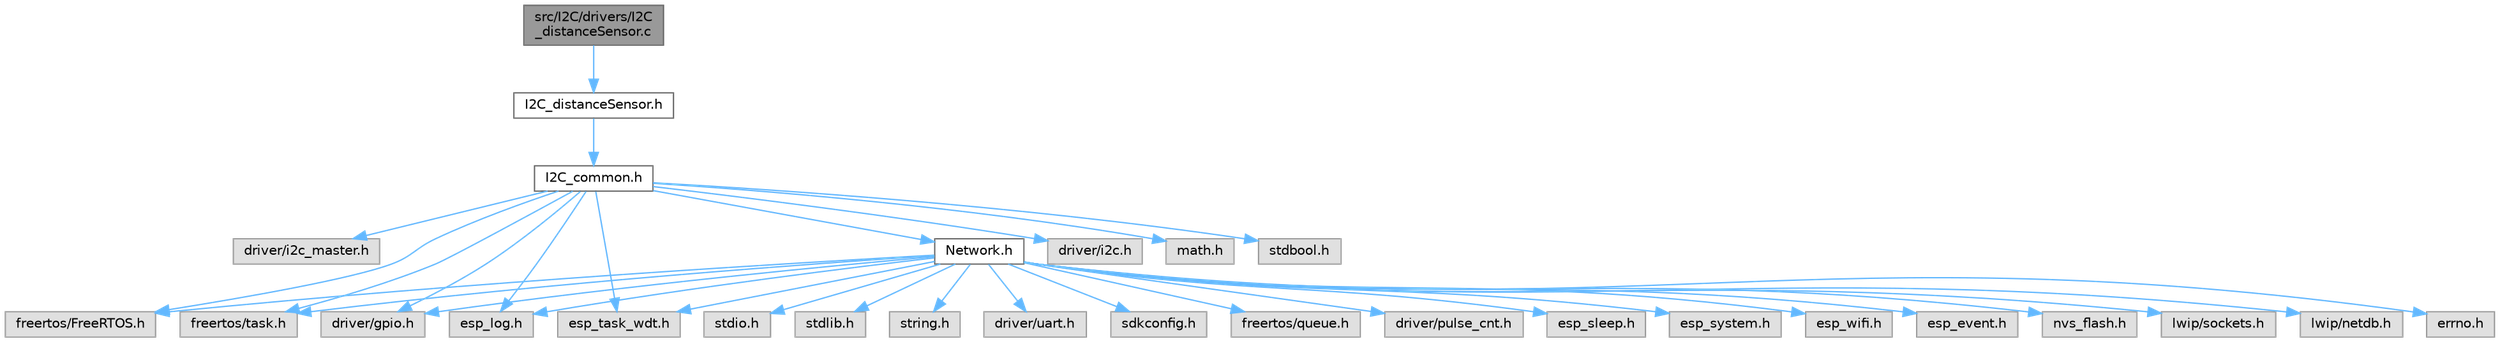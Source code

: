digraph "src/I2C/drivers/I2C_distanceSensor.c"
{
 // LATEX_PDF_SIZE
  bgcolor="transparent";
  edge [fontname=Helvetica,fontsize=10,labelfontname=Helvetica,labelfontsize=10];
  node [fontname=Helvetica,fontsize=10,shape=box,height=0.2,width=0.4];
  Node1 [id="Node000001",label="src/I2C/drivers/I2C\l_distanceSensor.c",height=0.2,width=0.4,color="gray40", fillcolor="grey60", style="filled", fontcolor="black",tooltip=" "];
  Node1 -> Node2 [id="edge65_Node000001_Node000002",color="steelblue1",style="solid",tooltip=" "];
  Node2 [id="Node000002",label="I2C_distanceSensor.h",height=0.2,width=0.4,color="grey40", fillcolor="white", style="filled",URL="$_i2_c__distance_sensor_8h.html",tooltip=" "];
  Node2 -> Node3 [id="edge66_Node000002_Node000003",color="steelblue1",style="solid",tooltip=" "];
  Node3 [id="Node000003",label="I2C_common.h",height=0.2,width=0.4,color="grey40", fillcolor="white", style="filled",URL="$_i2_c__common_8h.html",tooltip=" "];
  Node3 -> Node4 [id="edge67_Node000003_Node000004",color="steelblue1",style="solid",tooltip=" "];
  Node4 [id="Node000004",label="driver/i2c_master.h",height=0.2,width=0.4,color="grey60", fillcolor="#E0E0E0", style="filled",tooltip=" "];
  Node3 -> Node5 [id="edge68_Node000003_Node000005",color="steelblue1",style="solid",tooltip=" "];
  Node5 [id="Node000005",label="freertos/FreeRTOS.h",height=0.2,width=0.4,color="grey60", fillcolor="#E0E0E0", style="filled",tooltip=" "];
  Node3 -> Node6 [id="edge69_Node000003_Node000006",color="steelblue1",style="solid",tooltip=" "];
  Node6 [id="Node000006",label="freertos/task.h",height=0.2,width=0.4,color="grey60", fillcolor="#E0E0E0", style="filled",tooltip=" "];
  Node3 -> Node7 [id="edge70_Node000003_Node000007",color="steelblue1",style="solid",tooltip=" "];
  Node7 [id="Node000007",label="driver/gpio.h",height=0.2,width=0.4,color="grey60", fillcolor="#E0E0E0", style="filled",tooltip=" "];
  Node3 -> Node8 [id="edge71_Node000003_Node000008",color="steelblue1",style="solid",tooltip=" "];
  Node8 [id="Node000008",label="esp_log.h",height=0.2,width=0.4,color="grey60", fillcolor="#E0E0E0", style="filled",tooltip=" "];
  Node3 -> Node9 [id="edge72_Node000003_Node000009",color="steelblue1",style="solid",tooltip=" "];
  Node9 [id="Node000009",label="driver/i2c.h",height=0.2,width=0.4,color="grey60", fillcolor="#E0E0E0", style="filled",tooltip=" "];
  Node3 -> Node10 [id="edge73_Node000003_Node000010",color="steelblue1",style="solid",tooltip=" "];
  Node10 [id="Node000010",label="esp_task_wdt.h",height=0.2,width=0.4,color="grey60", fillcolor="#E0E0E0", style="filled",tooltip=" "];
  Node3 -> Node11 [id="edge74_Node000003_Node000011",color="steelblue1",style="solid",tooltip=" "];
  Node11 [id="Node000011",label="math.h",height=0.2,width=0.4,color="grey60", fillcolor="#E0E0E0", style="filled",tooltip=" "];
  Node3 -> Node12 [id="edge75_Node000003_Node000012",color="steelblue1",style="solid",tooltip=" "];
  Node12 [id="Node000012",label="Network.h",height=0.2,width=0.4,color="grey40", fillcolor="white", style="filled",URL="$_network_8h.html",tooltip=" "];
  Node12 -> Node13 [id="edge76_Node000012_Node000013",color="steelblue1",style="solid",tooltip=" "];
  Node13 [id="Node000013",label="stdio.h",height=0.2,width=0.4,color="grey60", fillcolor="#E0E0E0", style="filled",tooltip=" "];
  Node12 -> Node14 [id="edge77_Node000012_Node000014",color="steelblue1",style="solid",tooltip=" "];
  Node14 [id="Node000014",label="stdlib.h",height=0.2,width=0.4,color="grey60", fillcolor="#E0E0E0", style="filled",tooltip=" "];
  Node12 -> Node10 [id="edge78_Node000012_Node000010",color="steelblue1",style="solid",tooltip=" "];
  Node12 -> Node15 [id="edge79_Node000012_Node000015",color="steelblue1",style="solid",tooltip=" "];
  Node15 [id="Node000015",label="string.h",height=0.2,width=0.4,color="grey60", fillcolor="#E0E0E0", style="filled",tooltip=" "];
  Node12 -> Node5 [id="edge80_Node000012_Node000005",color="steelblue1",style="solid",tooltip=" "];
  Node12 -> Node6 [id="edge81_Node000012_Node000006",color="steelblue1",style="solid",tooltip=" "];
  Node12 -> Node16 [id="edge82_Node000012_Node000016",color="steelblue1",style="solid",tooltip=" "];
  Node16 [id="Node000016",label="driver/uart.h",height=0.2,width=0.4,color="grey60", fillcolor="#E0E0E0", style="filled",tooltip=" "];
  Node12 -> Node7 [id="edge83_Node000012_Node000007",color="steelblue1",style="solid",tooltip=" "];
  Node12 -> Node17 [id="edge84_Node000012_Node000017",color="steelblue1",style="solid",tooltip=" "];
  Node17 [id="Node000017",label="sdkconfig.h",height=0.2,width=0.4,color="grey60", fillcolor="#E0E0E0", style="filled",tooltip=" "];
  Node12 -> Node18 [id="edge85_Node000012_Node000018",color="steelblue1",style="solid",tooltip=" "];
  Node18 [id="Node000018",label="freertos/queue.h",height=0.2,width=0.4,color="grey60", fillcolor="#E0E0E0", style="filled",tooltip=" "];
  Node12 -> Node19 [id="edge86_Node000012_Node000019",color="steelblue1",style="solid",tooltip=" "];
  Node19 [id="Node000019",label="driver/pulse_cnt.h",height=0.2,width=0.4,color="grey60", fillcolor="#E0E0E0", style="filled",tooltip=" "];
  Node12 -> Node8 [id="edge87_Node000012_Node000008",color="steelblue1",style="solid",tooltip=" "];
  Node12 -> Node20 [id="edge88_Node000012_Node000020",color="steelblue1",style="solid",tooltip=" "];
  Node20 [id="Node000020",label="esp_sleep.h",height=0.2,width=0.4,color="grey60", fillcolor="#E0E0E0", style="filled",tooltip=" "];
  Node12 -> Node21 [id="edge89_Node000012_Node000021",color="steelblue1",style="solid",tooltip=" "];
  Node21 [id="Node000021",label="esp_system.h",height=0.2,width=0.4,color="grey60", fillcolor="#E0E0E0", style="filled",tooltip=" "];
  Node12 -> Node22 [id="edge90_Node000012_Node000022",color="steelblue1",style="solid",tooltip=" "];
  Node22 [id="Node000022",label="esp_wifi.h",height=0.2,width=0.4,color="grey60", fillcolor="#E0E0E0", style="filled",tooltip=" "];
  Node12 -> Node23 [id="edge91_Node000012_Node000023",color="steelblue1",style="solid",tooltip=" "];
  Node23 [id="Node000023",label="esp_event.h",height=0.2,width=0.4,color="grey60", fillcolor="#E0E0E0", style="filled",tooltip=" "];
  Node12 -> Node24 [id="edge92_Node000012_Node000024",color="steelblue1",style="solid",tooltip=" "];
  Node24 [id="Node000024",label="nvs_flash.h",height=0.2,width=0.4,color="grey60", fillcolor="#E0E0E0", style="filled",tooltip=" "];
  Node12 -> Node25 [id="edge93_Node000012_Node000025",color="steelblue1",style="solid",tooltip=" "];
  Node25 [id="Node000025",label="lwip/sockets.h",height=0.2,width=0.4,color="grey60", fillcolor="#E0E0E0", style="filled",tooltip=" "];
  Node12 -> Node26 [id="edge94_Node000012_Node000026",color="steelblue1",style="solid",tooltip=" "];
  Node26 [id="Node000026",label="lwip/netdb.h",height=0.2,width=0.4,color="grey60", fillcolor="#E0E0E0", style="filled",tooltip=" "];
  Node12 -> Node27 [id="edge95_Node000012_Node000027",color="steelblue1",style="solid",tooltip=" "];
  Node27 [id="Node000027",label="errno.h",height=0.2,width=0.4,color="grey60", fillcolor="#E0E0E0", style="filled",tooltip=" "];
  Node3 -> Node28 [id="edge96_Node000003_Node000028",color="steelblue1",style="solid",tooltip=" "];
  Node28 [id="Node000028",label="stdbool.h",height=0.2,width=0.4,color="grey60", fillcolor="#E0E0E0", style="filled",tooltip=" "];
}
